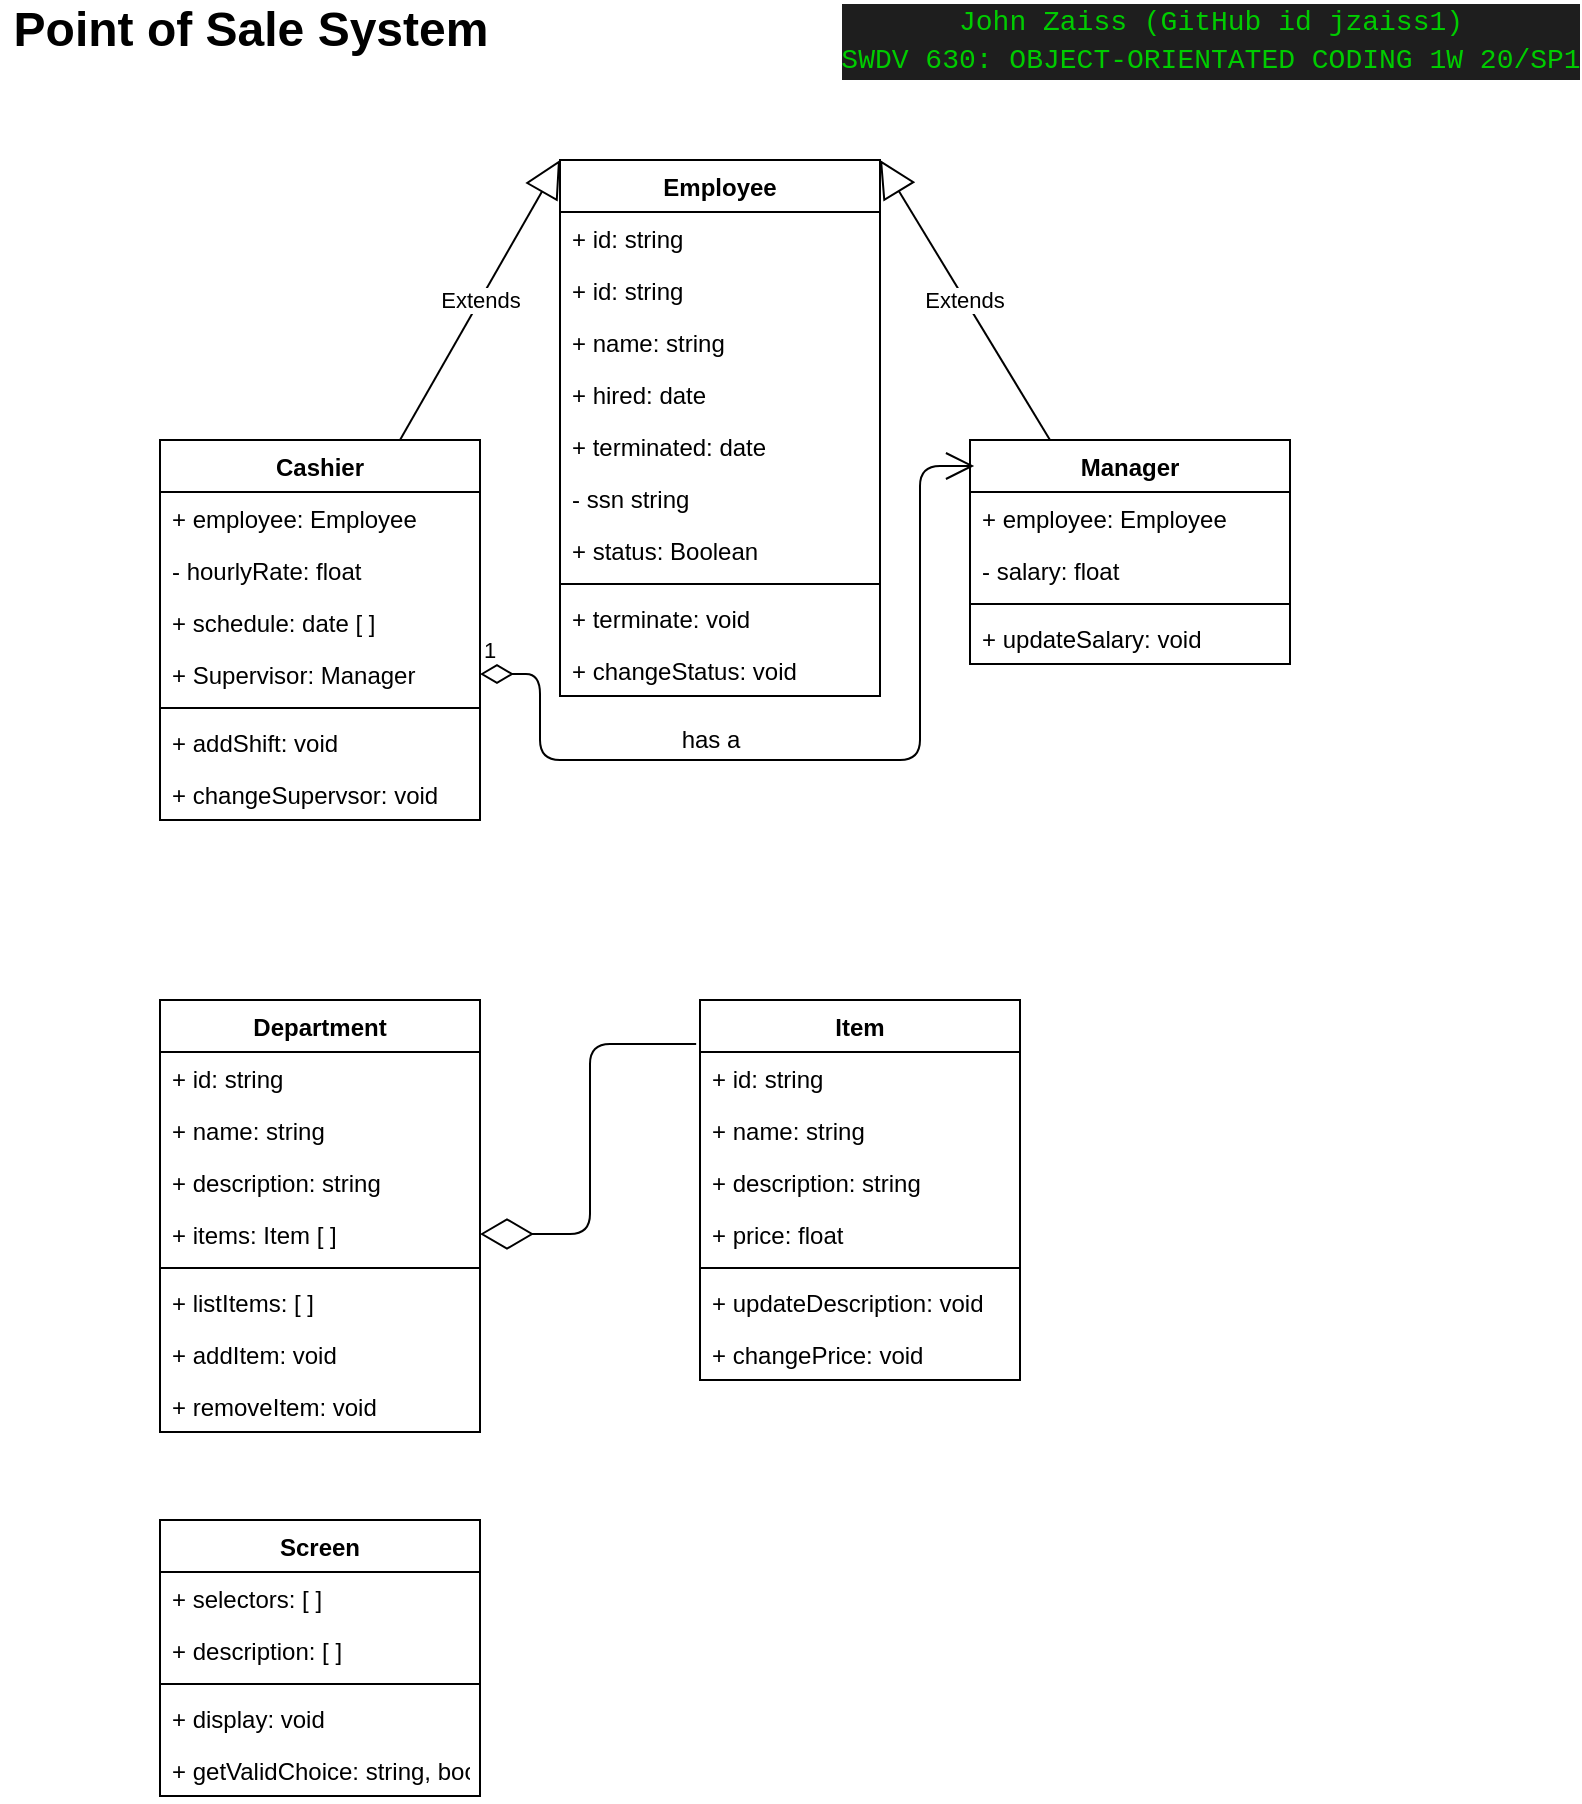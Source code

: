 <mxfile version="12.7.9" type="onedrive"><diagram name="Page-1" id="c4acf3e9-155e-7222-9cf6-157b1a14988f"><mxGraphModel dx="1422" dy="809" grid="1" gridSize="10" guides="1" tooltips="1" connect="1" arrows="1" fold="1" page="1" pageScale="1" pageWidth="850" pageHeight="1100" background="#ffffff" math="0" shadow="0"><root><mxCell id="0"/><mxCell id="1" parent="0"/><mxCell id="ix763_6iFT6RUFImsOQL-1" value="Employee" style="swimlane;fontStyle=1;align=center;verticalAlign=top;childLayout=stackLayout;horizontal=1;startSize=26;horizontalStack=0;resizeParent=1;resizeParentMax=0;resizeLast=0;collapsible=1;marginBottom=0;" parent="1" vertex="1"><mxGeometry x="320" y="120" width="160" height="268" as="geometry"/></mxCell><mxCell id="vfpvw5UDae7RRDjzONxK-1" value="+ id: string" style="text;strokeColor=none;fillColor=none;align=left;verticalAlign=top;spacingLeft=4;spacingRight=4;overflow=hidden;rotatable=0;points=[[0,0.5],[1,0.5]];portConstraint=eastwest;" parent="ix763_6iFT6RUFImsOQL-1" vertex="1"><mxGeometry y="26" width="160" height="26" as="geometry"/></mxCell><mxCell id="ix763_6iFT6RUFImsOQL-2" value="+ id: string" style="text;strokeColor=none;fillColor=none;align=left;verticalAlign=top;spacingLeft=4;spacingRight=4;overflow=hidden;rotatable=0;points=[[0,0.5],[1,0.5]];portConstraint=eastwest;" parent="ix763_6iFT6RUFImsOQL-1" vertex="1"><mxGeometry y="52" width="160" height="26" as="geometry"/></mxCell><mxCell id="ix763_6iFT6RUFImsOQL-8" value="+ name: string" style="text;strokeColor=none;fillColor=none;align=left;verticalAlign=top;spacingLeft=4;spacingRight=4;overflow=hidden;rotatable=0;points=[[0,0.5],[1,0.5]];portConstraint=eastwest;" parent="ix763_6iFT6RUFImsOQL-1" vertex="1"><mxGeometry y="78" width="160" height="26" as="geometry"/></mxCell><mxCell id="ix763_6iFT6RUFImsOQL-47" value="+ hired: date" style="text;strokeColor=none;fillColor=none;align=left;verticalAlign=top;spacingLeft=4;spacingRight=4;overflow=hidden;rotatable=0;points=[[0,0.5],[1,0.5]];portConstraint=eastwest;" parent="ix763_6iFT6RUFImsOQL-1" vertex="1"><mxGeometry y="104" width="160" height="26" as="geometry"/></mxCell><mxCell id="ix763_6iFT6RUFImsOQL-48" value="+ terminated: date" style="text;strokeColor=none;fillColor=none;align=left;verticalAlign=top;spacingLeft=4;spacingRight=4;overflow=hidden;rotatable=0;points=[[0,0.5],[1,0.5]];portConstraint=eastwest;" parent="ix763_6iFT6RUFImsOQL-1" vertex="1"><mxGeometry y="130" width="160" height="26" as="geometry"/></mxCell><mxCell id="ix763_6iFT6RUFImsOQL-49" value="- ssn string" style="text;strokeColor=none;fillColor=none;align=left;verticalAlign=top;spacingLeft=4;spacingRight=4;overflow=hidden;rotatable=0;points=[[0,0.5],[1,0.5]];portConstraint=eastwest;" parent="ix763_6iFT6RUFImsOQL-1" vertex="1"><mxGeometry y="156" width="160" height="26" as="geometry"/></mxCell><mxCell id="ix763_6iFT6RUFImsOQL-9" value="+ status: Boolean" style="text;strokeColor=none;fillColor=none;align=left;verticalAlign=top;spacingLeft=4;spacingRight=4;overflow=hidden;rotatable=0;points=[[0,0.5],[1,0.5]];portConstraint=eastwest;" parent="ix763_6iFT6RUFImsOQL-1" vertex="1"><mxGeometry y="182" width="160" height="26" as="geometry"/></mxCell><mxCell id="ix763_6iFT6RUFImsOQL-3" value="" style="line;strokeWidth=1;fillColor=none;align=left;verticalAlign=middle;spacingTop=-1;spacingLeft=3;spacingRight=3;rotatable=0;labelPosition=right;points=[];portConstraint=eastwest;" parent="ix763_6iFT6RUFImsOQL-1" vertex="1"><mxGeometry y="208" width="160" height="8" as="geometry"/></mxCell><mxCell id="ix763_6iFT6RUFImsOQL-4" value="+ terminate: void" style="text;strokeColor=none;fillColor=none;align=left;verticalAlign=top;spacingLeft=4;spacingRight=4;overflow=hidden;rotatable=0;points=[[0,0.5],[1,0.5]];portConstraint=eastwest;" parent="ix763_6iFT6RUFImsOQL-1" vertex="1"><mxGeometry y="216" width="160" height="26" as="geometry"/></mxCell><mxCell id="ix763_6iFT6RUFImsOQL-53" value="+ changeStatus: void" style="text;strokeColor=none;fillColor=none;align=left;verticalAlign=top;spacingLeft=4;spacingRight=4;overflow=hidden;rotatable=0;points=[[0,0.5],[1,0.5]];portConstraint=eastwest;" parent="ix763_6iFT6RUFImsOQL-1" vertex="1"><mxGeometry y="242" width="160" height="26" as="geometry"/></mxCell><mxCell id="ix763_6iFT6RUFImsOQL-5" value="&lt;div style=&quot;font-size: 24px;&quot;&gt;Point of Sale System&lt;/div&gt;" style="text;html=1;align=center;verticalAlign=middle;resizable=0;points=[];autosize=1;fontSize=24;fontStyle=1" parent="1" vertex="1"><mxGeometry x="40" y="40" width="250" height="30" as="geometry"/></mxCell><mxCell id="ix763_6iFT6RUFImsOQL-6" value="&lt;div style=&quot;background-color: rgb(30 , 30 , 30) ; font-family: &amp;#34;consolas&amp;#34; , &amp;#34;courier new&amp;#34; , monospace ; font-weight: normal ; font-size: 14px ; line-height: 19px ; white-space: pre&quot;&gt;&lt;div&gt;&lt;font color=&quot;#00CC00&quot;&gt;John&amp;nbsp;Zaiss&amp;nbsp;(GitHub&amp;nbsp;id&amp;nbsp;jzaiss1)&lt;/font&gt;&lt;/div&gt;&lt;div&gt;&lt;font color=&quot;#00CC00&quot;&gt;SWDV&amp;nbsp;630:&amp;nbsp;OBJECT-ORIENTATED&amp;nbsp;CODING&amp;nbsp;1W&amp;nbsp;20/SP1&lt;/font&gt;&lt;/div&gt;&lt;/div&gt;" style="text;html=1;align=center;verticalAlign=middle;resizable=0;points=[];autosize=1;fontSize=24;" parent="1" vertex="1"><mxGeometry x="460" y="40" width="370" height="40" as="geometry"/></mxCell><mxCell id="ix763_6iFT6RUFImsOQL-10" value="Item" style="swimlane;fontStyle=1;align=center;verticalAlign=top;childLayout=stackLayout;horizontal=1;startSize=26;horizontalStack=0;resizeParent=1;resizeParentMax=0;resizeLast=0;collapsible=1;marginBottom=0;" parent="1" vertex="1"><mxGeometry x="390" y="540" width="160" height="190" as="geometry"/></mxCell><mxCell id="ix763_6iFT6RUFImsOQL-21" value="+ id: string" style="text;strokeColor=none;fillColor=none;align=left;verticalAlign=top;spacingLeft=4;spacingRight=4;overflow=hidden;rotatable=0;points=[[0,0.5],[1,0.5]];portConstraint=eastwest;" parent="ix763_6iFT6RUFImsOQL-10" vertex="1"><mxGeometry y="26" width="160" height="26" as="geometry"/></mxCell><mxCell id="ix763_6iFT6RUFImsOQL-20" value="+ name: string" style="text;strokeColor=none;fillColor=none;align=left;verticalAlign=top;spacingLeft=4;spacingRight=4;overflow=hidden;rotatable=0;points=[[0,0.5],[1,0.5]];portConstraint=eastwest;" parent="ix763_6iFT6RUFImsOQL-10" vertex="1"><mxGeometry y="52" width="160" height="26" as="geometry"/></mxCell><mxCell id="ix763_6iFT6RUFImsOQL-44" value="+ description: string" style="text;strokeColor=none;fillColor=none;align=left;verticalAlign=top;spacingLeft=4;spacingRight=4;overflow=hidden;rotatable=0;points=[[0,0.5],[1,0.5]];portConstraint=eastwest;" parent="ix763_6iFT6RUFImsOQL-10" vertex="1"><mxGeometry y="78" width="160" height="26" as="geometry"/></mxCell><mxCell id="ix763_6iFT6RUFImsOQL-11" value="+ price: float" style="text;strokeColor=none;fillColor=none;align=left;verticalAlign=top;spacingLeft=4;spacingRight=4;overflow=hidden;rotatable=0;points=[[0,0.5],[1,0.5]];portConstraint=eastwest;" parent="ix763_6iFT6RUFImsOQL-10" vertex="1"><mxGeometry y="104" width="160" height="26" as="geometry"/></mxCell><mxCell id="ix763_6iFT6RUFImsOQL-12" value="" style="line;strokeWidth=1;fillColor=none;align=left;verticalAlign=middle;spacingTop=-1;spacingLeft=3;spacingRight=3;rotatable=0;labelPosition=right;points=[];portConstraint=eastwest;" parent="ix763_6iFT6RUFImsOQL-10" vertex="1"><mxGeometry y="130" width="160" height="8" as="geometry"/></mxCell><mxCell id="ix763_6iFT6RUFImsOQL-60" value="+ updateDescription: void" style="text;strokeColor=none;fillColor=none;align=left;verticalAlign=top;spacingLeft=4;spacingRight=4;overflow=hidden;rotatable=0;points=[[0,0.5],[1,0.5]];portConstraint=eastwest;" parent="ix763_6iFT6RUFImsOQL-10" vertex="1"><mxGeometry y="138" width="160" height="26" as="geometry"/></mxCell><mxCell id="ix763_6iFT6RUFImsOQL-13" value="+ changePrice: void" style="text;strokeColor=none;fillColor=none;align=left;verticalAlign=top;spacingLeft=4;spacingRight=4;overflow=hidden;rotatable=0;points=[[0,0.5],[1,0.5]];portConstraint=eastwest;" parent="ix763_6iFT6RUFImsOQL-10" vertex="1"><mxGeometry y="164" width="160" height="26" as="geometry"/></mxCell><mxCell id="ix763_6iFT6RUFImsOQL-14" value="Department" style="swimlane;fontStyle=1;align=center;verticalAlign=top;childLayout=stackLayout;horizontal=1;startSize=26;horizontalStack=0;resizeParent=1;resizeParentMax=0;resizeLast=0;collapsible=1;marginBottom=0;" parent="1" vertex="1"><mxGeometry x="120" y="540" width="160" height="216" as="geometry"/></mxCell><mxCell id="ix763_6iFT6RUFImsOQL-43" value="+ id: string" style="text;strokeColor=none;fillColor=none;align=left;verticalAlign=top;spacingLeft=4;spacingRight=4;overflow=hidden;rotatable=0;points=[[0,0.5],[1,0.5]];portConstraint=eastwest;" parent="ix763_6iFT6RUFImsOQL-14" vertex="1"><mxGeometry y="26" width="160" height="26" as="geometry"/></mxCell><mxCell id="ix763_6iFT6RUFImsOQL-15" value="+ name: string" style="text;strokeColor=none;fillColor=none;align=left;verticalAlign=top;spacingLeft=4;spacingRight=4;overflow=hidden;rotatable=0;points=[[0,0.5],[1,0.5]];portConstraint=eastwest;" parent="ix763_6iFT6RUFImsOQL-14" vertex="1"><mxGeometry y="52" width="160" height="26" as="geometry"/></mxCell><mxCell id="ix763_6iFT6RUFImsOQL-40" value="+ description: string" style="text;strokeColor=none;fillColor=none;align=left;verticalAlign=top;spacingLeft=4;spacingRight=4;overflow=hidden;rotatable=0;points=[[0,0.5],[1,0.5]];portConstraint=eastwest;" parent="ix763_6iFT6RUFImsOQL-14" vertex="1"><mxGeometry y="78" width="160" height="26" as="geometry"/></mxCell><mxCell id="ix763_6iFT6RUFImsOQL-18" value="+ items: Item [ ]" style="text;strokeColor=none;fillColor=none;align=left;verticalAlign=top;spacingLeft=4;spacingRight=4;overflow=hidden;rotatable=0;points=[[0,0.5],[1,0.5]];portConstraint=eastwest;" parent="ix763_6iFT6RUFImsOQL-14" vertex="1"><mxGeometry y="104" width="160" height="26" as="geometry"/></mxCell><mxCell id="ix763_6iFT6RUFImsOQL-16" value="" style="line;strokeWidth=1;fillColor=none;align=left;verticalAlign=middle;spacingTop=-1;spacingLeft=3;spacingRight=3;rotatable=0;labelPosition=right;points=[];portConstraint=eastwest;" parent="ix763_6iFT6RUFImsOQL-14" vertex="1"><mxGeometry y="130" width="160" height="8" as="geometry"/></mxCell><mxCell id="ix763_6iFT6RUFImsOQL-41" value="+ listItems: [ ]" style="text;strokeColor=none;fillColor=none;align=left;verticalAlign=top;spacingLeft=4;spacingRight=4;overflow=hidden;rotatable=0;points=[[0,0.5],[1,0.5]];portConstraint=eastwest;" parent="ix763_6iFT6RUFImsOQL-14" vertex="1"><mxGeometry y="138" width="160" height="26" as="geometry"/></mxCell><mxCell id="ix763_6iFT6RUFImsOQL-17" value="+ addItem: void" style="text;strokeColor=none;fillColor=none;align=left;verticalAlign=top;spacingLeft=4;spacingRight=4;overflow=hidden;rotatable=0;points=[[0,0.5],[1,0.5]];portConstraint=eastwest;" parent="ix763_6iFT6RUFImsOQL-14" vertex="1"><mxGeometry y="164" width="160" height="26" as="geometry"/></mxCell><mxCell id="ix763_6iFT6RUFImsOQL-42" value="+ removeItem: void" style="text;strokeColor=none;fillColor=none;align=left;verticalAlign=top;spacingLeft=4;spacingRight=4;overflow=hidden;rotatable=0;points=[[0,0.5],[1,0.5]];portConstraint=eastwest;" parent="ix763_6iFT6RUFImsOQL-14" vertex="1"><mxGeometry y="190" width="160" height="26" as="geometry"/></mxCell><mxCell id="ix763_6iFT6RUFImsOQL-28" value="" style="endArrow=diamondThin;endFill=0;endSize=24;html=1;edgeStyle=orthogonalEdgeStyle;entryX=1;entryY=0.5;entryDx=0;entryDy=0;exitX=-0.012;exitY=0.116;exitDx=0;exitDy=0;exitPerimeter=0;" parent="1" source="ix763_6iFT6RUFImsOQL-10" target="ix763_6iFT6RUFImsOQL-18" edge="1"><mxGeometry width="160" relative="1" as="geometry"><mxPoint x="120" y="704" as="sourcePoint"/><mxPoint x="280" y="704" as="targetPoint"/></mxGeometry></mxCell><mxCell id="ix763_6iFT6RUFImsOQL-31" value="Cashier" style="swimlane;fontStyle=1;align=center;verticalAlign=top;childLayout=stackLayout;horizontal=1;startSize=26;horizontalStack=0;resizeParent=1;resizeParentMax=0;resizeLast=0;collapsible=1;marginBottom=0;" parent="1" vertex="1"><mxGeometry x="120" y="260" width="160" height="190" as="geometry"/></mxCell><mxCell id="ix763_6iFT6RUFImsOQL-32" value="+ employee: Employee" style="text;strokeColor=none;fillColor=none;align=left;verticalAlign=top;spacingLeft=4;spacingRight=4;overflow=hidden;rotatable=0;points=[[0,0.5],[1,0.5]];portConstraint=eastwest;" parent="ix763_6iFT6RUFImsOQL-31" vertex="1"><mxGeometry y="26" width="160" height="26" as="geometry"/></mxCell><mxCell id="ix763_6iFT6RUFImsOQL-50" value="- hourlyRate: float" style="text;strokeColor=none;fillColor=none;align=left;verticalAlign=top;spacingLeft=4;spacingRight=4;overflow=hidden;rotatable=0;points=[[0,0.5],[1,0.5]];portConstraint=eastwest;" parent="ix763_6iFT6RUFImsOQL-31" vertex="1"><mxGeometry y="52" width="160" height="26" as="geometry"/></mxCell><mxCell id="ix763_6iFT6RUFImsOQL-55" value="+ schedule: date [ ] " style="text;strokeColor=none;fillColor=none;align=left;verticalAlign=top;spacingLeft=4;spacingRight=4;overflow=hidden;rotatable=0;points=[[0,0.5],[1,0.5]];portConstraint=eastwest;" parent="ix763_6iFT6RUFImsOQL-31" vertex="1"><mxGeometry y="78" width="160" height="26" as="geometry"/></mxCell><mxCell id="ix763_6iFT6RUFImsOQL-57" value="+ Supervisor: Manager" style="text;strokeColor=none;fillColor=none;align=left;verticalAlign=top;spacingLeft=4;spacingRight=4;overflow=hidden;rotatable=0;points=[[0,0.5],[1,0.5]];portConstraint=eastwest;" parent="ix763_6iFT6RUFImsOQL-31" vertex="1"><mxGeometry y="104" width="160" height="26" as="geometry"/></mxCell><mxCell id="ix763_6iFT6RUFImsOQL-33" value="" style="line;strokeWidth=1;fillColor=none;align=left;verticalAlign=middle;spacingTop=-1;spacingLeft=3;spacingRight=3;rotatable=0;labelPosition=right;points=[];portConstraint=eastwest;" parent="ix763_6iFT6RUFImsOQL-31" vertex="1"><mxGeometry y="130" width="160" height="8" as="geometry"/></mxCell><mxCell id="ix763_6iFT6RUFImsOQL-59" value="+ addShift: void" style="text;strokeColor=none;fillColor=none;align=left;verticalAlign=top;spacingLeft=4;spacingRight=4;overflow=hidden;rotatable=0;points=[[0,0.5],[1,0.5]];portConstraint=eastwest;" parent="ix763_6iFT6RUFImsOQL-31" vertex="1"><mxGeometry y="138" width="160" height="26" as="geometry"/></mxCell><mxCell id="ix763_6iFT6RUFImsOQL-34" value="+ changeSupervsor: void" style="text;strokeColor=none;fillColor=none;align=left;verticalAlign=top;spacingLeft=4;spacingRight=4;overflow=hidden;rotatable=0;points=[[0,0.5],[1,0.5]];portConstraint=eastwest;" parent="ix763_6iFT6RUFImsOQL-31" vertex="1"><mxGeometry y="164" width="160" height="26" as="geometry"/></mxCell><mxCell id="ix763_6iFT6RUFImsOQL-35" value="Manager" style="swimlane;fontStyle=1;align=center;verticalAlign=top;childLayout=stackLayout;horizontal=1;startSize=26;horizontalStack=0;resizeParent=1;resizeParentMax=0;resizeLast=0;collapsible=1;marginBottom=0;" parent="1" vertex="1"><mxGeometry x="525" y="260" width="160" height="112" as="geometry"/></mxCell><mxCell id="ix763_6iFT6RUFImsOQL-46" value="+ employee: Employee" style="text;strokeColor=none;fillColor=none;align=left;verticalAlign=top;spacingLeft=4;spacingRight=4;overflow=hidden;rotatable=0;points=[[0,0.5],[1,0.5]];portConstraint=eastwest;" parent="ix763_6iFT6RUFImsOQL-35" vertex="1"><mxGeometry y="26" width="160" height="26" as="geometry"/></mxCell><mxCell id="ix763_6iFT6RUFImsOQL-36" value="- salary: float" style="text;strokeColor=none;fillColor=none;align=left;verticalAlign=top;spacingLeft=4;spacingRight=4;overflow=hidden;rotatable=0;points=[[0,0.5],[1,0.5]];portConstraint=eastwest;" parent="ix763_6iFT6RUFImsOQL-35" vertex="1"><mxGeometry y="52" width="160" height="26" as="geometry"/></mxCell><mxCell id="ix763_6iFT6RUFImsOQL-37" value="" style="line;strokeWidth=1;fillColor=none;align=left;verticalAlign=middle;spacingTop=-1;spacingLeft=3;spacingRight=3;rotatable=0;labelPosition=right;points=[];portConstraint=eastwest;" parent="ix763_6iFT6RUFImsOQL-35" vertex="1"><mxGeometry y="78" width="160" height="8" as="geometry"/></mxCell><mxCell id="ix763_6iFT6RUFImsOQL-38" value="+ updateSalary: void" style="text;strokeColor=none;fillColor=none;align=left;verticalAlign=top;spacingLeft=4;spacingRight=4;overflow=hidden;rotatable=0;points=[[0,0.5],[1,0.5]];portConstraint=eastwest;" parent="ix763_6iFT6RUFImsOQL-35" vertex="1"><mxGeometry y="86" width="160" height="26" as="geometry"/></mxCell><mxCell id="ix763_6iFT6RUFImsOQL-39" value="Extends" style="endArrow=block;endSize=16;endFill=0;html=1;exitX=0.75;exitY=0;exitDx=0;exitDy=0;entryX=0;entryY=0;entryDx=0;entryDy=0;" parent="1" source="ix763_6iFT6RUFImsOQL-31" target="ix763_6iFT6RUFImsOQL-1" edge="1"><mxGeometry width="160" relative="1" as="geometry"><mxPoint y="530" as="sourcePoint"/><mxPoint x="300" y="130" as="targetPoint"/></mxGeometry></mxCell><mxCell id="ix763_6iFT6RUFImsOQL-45" value="Extends" style="endArrow=block;endSize=16;endFill=0;html=1;exitX=0.25;exitY=0;exitDx=0;exitDy=0;entryX=1;entryY=0;entryDx=0;entryDy=0;" parent="1" source="ix763_6iFT6RUFImsOQL-35" target="ix763_6iFT6RUFImsOQL-1" edge="1"><mxGeometry width="160" relative="1" as="geometry"><mxPoint x="690" y="190" as="sourcePoint"/><mxPoint x="480" y="130" as="targetPoint"/></mxGeometry></mxCell><mxCell id="ix763_6iFT6RUFImsOQL-58" value="1" style="endArrow=open;html=1;endSize=12;startArrow=diamondThin;startSize=14;startFill=0;edgeStyle=orthogonalEdgeStyle;align=left;verticalAlign=bottom;exitX=1;exitY=0.5;exitDx=0;exitDy=0;entryX=0.013;entryY=0.116;entryDx=0;entryDy=0;entryPerimeter=0;" parent="1" source="ix763_6iFT6RUFImsOQL-57" target="ix763_6iFT6RUFImsOQL-35" edge="1"><mxGeometry x="-1" y="3" relative="1" as="geometry"><mxPoint y="790" as="sourcePoint"/><mxPoint x="160" y="790" as="targetPoint"/><Array as="points"><mxPoint x="310" y="377"/><mxPoint x="310" y="420"/><mxPoint x="500" y="420"/><mxPoint x="500" y="273"/></Array></mxGeometry></mxCell><mxCell id="vfpvw5UDae7RRDjzONxK-2" value="has a" style="text;html=1;align=center;verticalAlign=middle;resizable=0;points=[];autosize=1;" parent="1" vertex="1"><mxGeometry x="370" y="400" width="50" height="20" as="geometry"/></mxCell><mxCell id="Xxh8gBO-LgEXjHIjxmdG-1" value="Screen" style="swimlane;fontStyle=1;align=center;verticalAlign=top;childLayout=stackLayout;horizontal=1;startSize=26;horizontalStack=0;resizeParent=1;resizeParentMax=0;resizeLast=0;collapsible=1;marginBottom=0;" vertex="1" parent="1"><mxGeometry x="120" y="800" width="160" height="138" as="geometry"/></mxCell><mxCell id="Xxh8gBO-LgEXjHIjxmdG-2" value="+ selectors: [ ]&#xA;" style="text;strokeColor=none;fillColor=none;align=left;verticalAlign=top;spacingLeft=4;spacingRight=4;overflow=hidden;rotatable=0;points=[[0,0.5],[1,0.5]];portConstraint=eastwest;" vertex="1" parent="Xxh8gBO-LgEXjHIjxmdG-1"><mxGeometry y="26" width="160" height="26" as="geometry"/></mxCell><mxCell id="Xxh8gBO-LgEXjHIjxmdG-5" value="+ description: [ ]" style="text;strokeColor=none;fillColor=none;align=left;verticalAlign=top;spacingLeft=4;spacingRight=4;overflow=hidden;rotatable=0;points=[[0,0.5],[1,0.5]];portConstraint=eastwest;" vertex="1" parent="Xxh8gBO-LgEXjHIjxmdG-1"><mxGeometry y="52" width="160" height="26" as="geometry"/></mxCell><mxCell id="Xxh8gBO-LgEXjHIjxmdG-3" value="" style="line;strokeWidth=1;fillColor=none;align=left;verticalAlign=middle;spacingTop=-1;spacingLeft=3;spacingRight=3;rotatable=0;labelPosition=right;points=[];portConstraint=eastwest;" vertex="1" parent="Xxh8gBO-LgEXjHIjxmdG-1"><mxGeometry y="78" width="160" height="8" as="geometry"/></mxCell><mxCell id="Xxh8gBO-LgEXjHIjxmdG-6" value="+ display: void" style="text;strokeColor=none;fillColor=none;align=left;verticalAlign=top;spacingLeft=4;spacingRight=4;overflow=hidden;rotatable=0;points=[[0,0.5],[1,0.5]];portConstraint=eastwest;" vertex="1" parent="Xxh8gBO-LgEXjHIjxmdG-1"><mxGeometry y="86" width="160" height="26" as="geometry"/></mxCell><mxCell id="Xxh8gBO-LgEXjHIjxmdG-4" value="+ getValidChoice: string, boolean&#xA;" style="text;strokeColor=none;fillColor=none;align=left;verticalAlign=top;spacingLeft=4;spacingRight=4;overflow=hidden;rotatable=0;points=[[0,0.5],[1,0.5]];portConstraint=eastwest;" vertex="1" parent="Xxh8gBO-LgEXjHIjxmdG-1"><mxGeometry y="112" width="160" height="26" as="geometry"/></mxCell></root></mxGraphModel></diagram></mxfile>